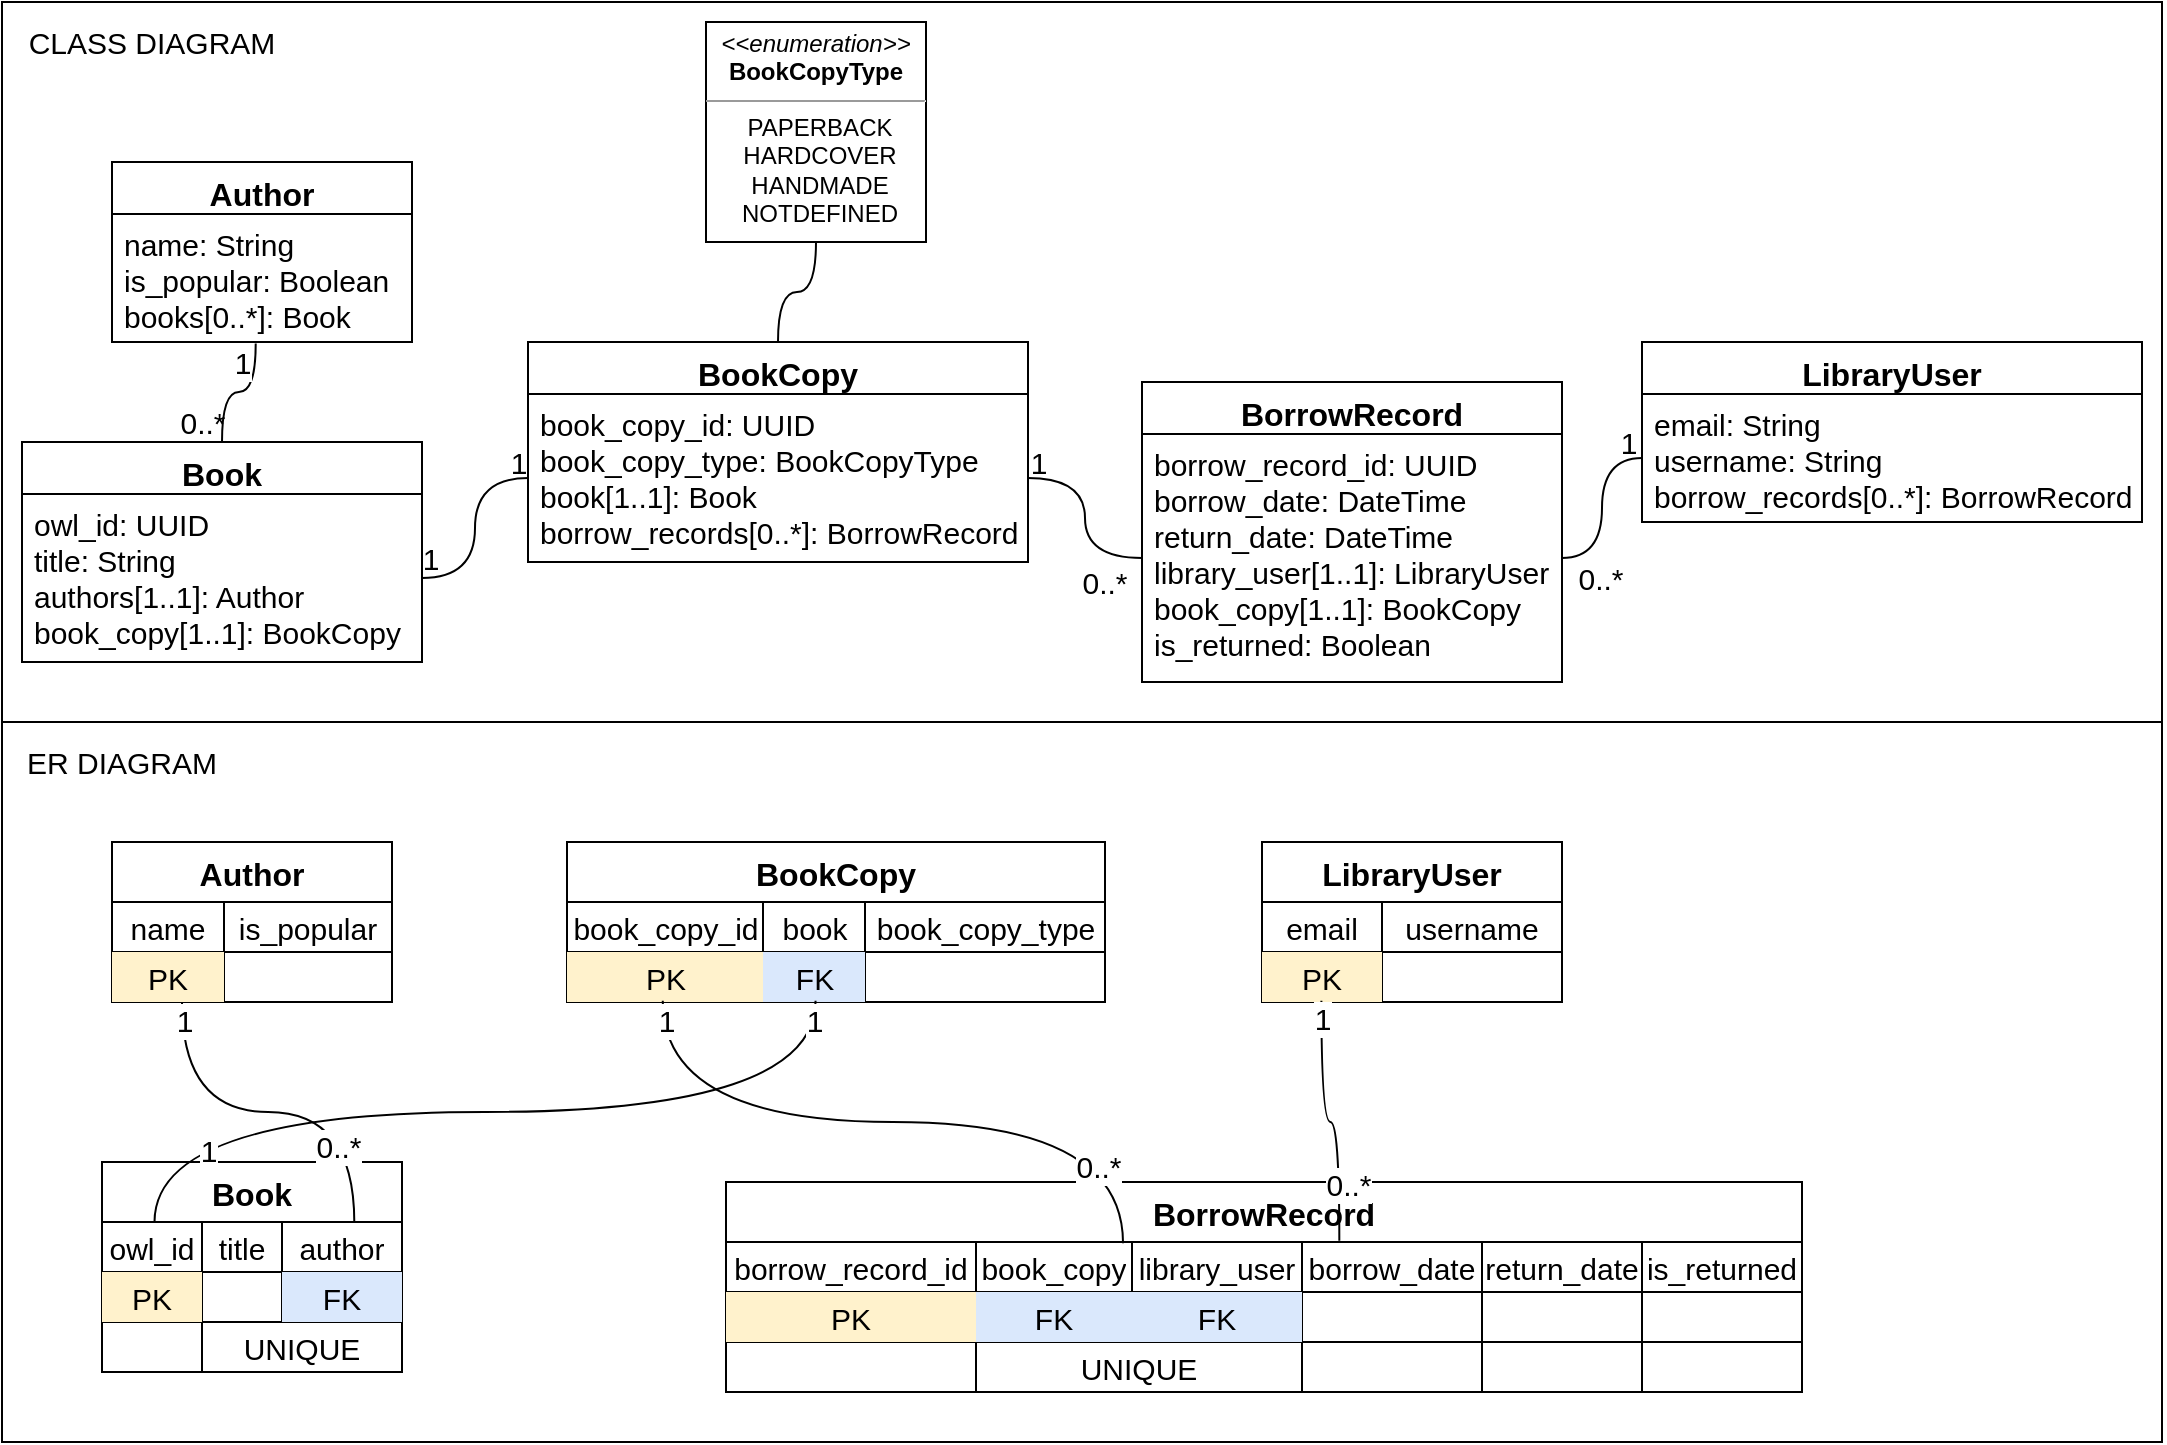 <mxfile version="20.8.5" type="device"><diagram id="zBIR7R4qxC9TFQk_XNGo" name="Page-1"><mxGraphModel dx="880" dy="544" grid="1" gridSize="10" guides="1" tooltips="1" connect="1" arrows="1" fold="1" page="1" pageScale="1" pageWidth="827" pageHeight="1169" background="none" math="0" shadow="0"><root><mxCell id="0"/><mxCell id="1" parent="0"/><mxCell id="doiPU5CwBhZXD-44V-gz-80" value="" style="rounded=0;whiteSpace=wrap;html=1;fontSize=15;fillColor=default;" parent="1" vertex="1"><mxGeometry width="1080" height="720" as="geometry"/></mxCell><mxCell id="doiPU5CwBhZXD-44V-gz-1" value="Book" style="swimlane;fontStyle=1;align=center;verticalAlign=top;childLayout=stackLayout;horizontal=1;startSize=26;horizontalStack=0;resizeParent=1;resizeParentMax=0;resizeLast=0;collapsible=1;marginBottom=0;fontSize=16;" parent="1" vertex="1"><mxGeometry x="10" y="220" width="200" height="110" as="geometry"/></mxCell><mxCell id="doiPU5CwBhZXD-44V-gz-2" value="owl_id: UUID&#10;title: String&#10;authors[1..1]: Author&#10;book_copy[1..1]: BookCopy" style="text;strokeColor=none;fillColor=none;align=left;verticalAlign=top;spacingLeft=4;spacingRight=4;overflow=hidden;rotatable=0;points=[[0,0.5],[1,0.5]];portConstraint=eastwest;fontSize=15;" parent="doiPU5CwBhZXD-44V-gz-1" vertex="1"><mxGeometry y="26" width="200" height="84" as="geometry"/></mxCell><mxCell id="doiPU5CwBhZXD-44V-gz-10" value="&lt;p style=&quot;margin: 4px 0px 0px;&quot;&gt;&lt;i&gt;&amp;lt;&amp;lt;enumeration&amp;gt;&amp;gt;&lt;/i&gt;&lt;br&gt;&lt;b&gt;BookCopyType&lt;/b&gt;&lt;/p&gt;&lt;hr size=&quot;1&quot;&gt;&lt;p style=&quot;margin:0px;margin-left:4px;&quot;&gt;PAPERBACK&lt;/p&gt;&lt;p style=&quot;margin:0px;margin-left:4px;&quot;&gt;HARDCOVER&lt;/p&gt;&lt;p style=&quot;margin:0px;margin-left:4px;&quot;&gt;HANDMADE&lt;/p&gt;&lt;p style=&quot;margin:0px;margin-left:4px;&quot;&gt;NOTDEFINED&lt;/p&gt;" style="verticalAlign=top;align=center;overflow=fill;fontSize=12;fontFamily=Helvetica;html=1;" parent="1" vertex="1"><mxGeometry x="352" y="10" width="110" height="110" as="geometry"/></mxCell><mxCell id="doiPU5CwBhZXD-44V-gz-15" value="BookCopy" style="swimlane;fontStyle=1;align=center;verticalAlign=top;childLayout=stackLayout;horizontal=1;startSize=26;horizontalStack=0;resizeParent=1;resizeParentMax=0;resizeLast=0;collapsible=1;marginBottom=0;fontSize=16;" parent="1" vertex="1"><mxGeometry x="263" y="170" width="250" height="110" as="geometry"/></mxCell><mxCell id="doiPU5CwBhZXD-44V-gz-16" value="book_copy_id: UUID&#10;book_copy_type: BookCopyType&#10;book[1..1]: Book&#10;borrow_records[0..*]: BorrowRecord" style="text;strokeColor=none;fillColor=none;align=left;verticalAlign=top;spacingLeft=4;spacingRight=4;overflow=hidden;rotatable=0;points=[[0,0.5],[1,0.5]];portConstraint=eastwest;fontSize=15;" parent="doiPU5CwBhZXD-44V-gz-15" vertex="1"><mxGeometry y="26" width="250" height="84" as="geometry"/></mxCell><mxCell id="doiPU5CwBhZXD-44V-gz-19" value="LibraryUser" style="swimlane;fontStyle=1;align=center;verticalAlign=top;childLayout=stackLayout;horizontal=1;startSize=26;horizontalStack=0;resizeParent=1;resizeParentMax=0;resizeLast=0;collapsible=1;marginBottom=0;fontSize=16;" parent="1" vertex="1"><mxGeometry x="820" y="170" width="250" height="90" as="geometry"/></mxCell><mxCell id="doiPU5CwBhZXD-44V-gz-20" value="email: String&#10;username: String&#10;borrow_records[0..*]: BorrowRecord" style="text;strokeColor=none;fillColor=none;align=left;verticalAlign=top;spacingLeft=4;spacingRight=4;overflow=hidden;rotatable=0;points=[[0,0.5],[1,0.5]];portConstraint=eastwest;fontSize=15;" parent="doiPU5CwBhZXD-44V-gz-19" vertex="1"><mxGeometry y="26" width="250" height="64" as="geometry"/></mxCell><mxCell id="doiPU5CwBhZXD-44V-gz-23" value="" style="endArrow=none;html=1;rounded=0;fontSize=12;startSize=8;endSize=8;curved=1;entryX=1;entryY=0.5;entryDx=0;entryDy=0;edgeStyle=orthogonalEdgeStyle;" parent="1" source="doiPU5CwBhZXD-44V-gz-16" target="doiPU5CwBhZXD-44V-gz-2" edge="1"><mxGeometry width="50" height="50" relative="1" as="geometry"><mxPoint x="260" y="238" as="sourcePoint"/><mxPoint x="450" y="220" as="targetPoint"/></mxGeometry></mxCell><mxCell id="YhC24HIW370PCXk05Xtl-50" value="1" style="edgeLabel;html=1;align=center;verticalAlign=middle;resizable=0;points=[];fontSize=15;labelBackgroundColor=none;" parent="doiPU5CwBhZXD-44V-gz-23" vertex="1" connectable="0"><mxGeometry x="0.933" relative="1" as="geometry"><mxPoint y="-10" as="offset"/></mxGeometry></mxCell><mxCell id="YhC24HIW370PCXk05Xtl-51" value="1" style="edgeLabel;html=1;align=center;verticalAlign=middle;resizable=0;points=[];fontSize=15;labelBackgroundColor=none;" parent="doiPU5CwBhZXD-44V-gz-23" vertex="1" connectable="0"><mxGeometry x="-0.906" relative="1" as="geometry"><mxPoint y="-8" as="offset"/></mxGeometry></mxCell><mxCell id="doiPU5CwBhZXD-44V-gz-36" value="Book" style="shape=table;startSize=30;container=1;collapsible=0;childLayout=tableLayout;fontStyle=1;align=center;fontSize=16;" parent="1" vertex="1"><mxGeometry x="50" y="580" width="150" height="105" as="geometry"/></mxCell><mxCell id="doiPU5CwBhZXD-44V-gz-37" value="" style="shape=tableRow;horizontal=0;startSize=0;swimlaneHead=0;swimlaneBody=0;top=0;left=0;bottom=0;right=0;collapsible=0;dropTarget=0;fillColor=none;points=[[0,0.5],[1,0.5]];portConstraint=eastwest;fontSize=16;" parent="doiPU5CwBhZXD-44V-gz-36" vertex="1"><mxGeometry y="30" width="150" height="25" as="geometry"/></mxCell><mxCell id="doiPU5CwBhZXD-44V-gz-38" value="owl_id" style="shape=partialRectangle;html=1;whiteSpace=wrap;connectable=0;fillColor=none;top=0;left=0;bottom=0;right=0;overflow=hidden;fontSize=15;" parent="doiPU5CwBhZXD-44V-gz-37" vertex="1"><mxGeometry width="50" height="25" as="geometry"><mxRectangle width="50" height="25" as="alternateBounds"/></mxGeometry></mxCell><mxCell id="doiPU5CwBhZXD-44V-gz-39" value="title" style="shape=partialRectangle;html=1;whiteSpace=wrap;connectable=0;fillColor=none;top=0;left=0;bottom=0;right=0;overflow=hidden;fontSize=15;" parent="doiPU5CwBhZXD-44V-gz-37" vertex="1"><mxGeometry x="50" width="40" height="25" as="geometry"><mxRectangle width="40" height="25" as="alternateBounds"/></mxGeometry></mxCell><mxCell id="doiPU5CwBhZXD-44V-gz-40" value="author" style="shape=partialRectangle;html=1;whiteSpace=wrap;connectable=0;fillColor=none;top=0;left=0;bottom=0;right=0;overflow=hidden;fontSize=15;" parent="doiPU5CwBhZXD-44V-gz-37" vertex="1"><mxGeometry x="90" width="60" height="25" as="geometry"><mxRectangle width="60" height="25" as="alternateBounds"/></mxGeometry></mxCell><mxCell id="doiPU5CwBhZXD-44V-gz-41" value="" style="shape=tableRow;horizontal=0;startSize=0;swimlaneHead=0;swimlaneBody=0;top=0;left=0;bottom=0;right=0;collapsible=0;dropTarget=0;fillColor=none;points=[[0,0.5],[1,0.5]];portConstraint=eastwest;fontSize=16;" parent="doiPU5CwBhZXD-44V-gz-36" vertex="1"><mxGeometry y="55" width="150" height="25" as="geometry"/></mxCell><mxCell id="doiPU5CwBhZXD-44V-gz-42" value="PK" style="shape=partialRectangle;html=1;whiteSpace=wrap;connectable=0;fillColor=#fff2cc;top=0;left=0;bottom=0;right=0;overflow=hidden;fontSize=15;strokeColor=#d6b656;" parent="doiPU5CwBhZXD-44V-gz-41" vertex="1"><mxGeometry width="50" height="25" as="geometry"><mxRectangle width="50" height="25" as="alternateBounds"/></mxGeometry></mxCell><mxCell id="doiPU5CwBhZXD-44V-gz-43" value="" style="shape=partialRectangle;html=1;whiteSpace=wrap;connectable=0;fillColor=none;top=0;left=0;bottom=0;right=0;overflow=hidden;fontSize=15;" parent="doiPU5CwBhZXD-44V-gz-41" vertex="1"><mxGeometry x="50" width="40" height="25" as="geometry"><mxRectangle width="40" height="25" as="alternateBounds"/></mxGeometry></mxCell><mxCell id="doiPU5CwBhZXD-44V-gz-44" value="FK" style="shape=partialRectangle;html=1;whiteSpace=wrap;connectable=0;fillColor=#dae8fc;top=0;left=0;bottom=0;right=0;overflow=hidden;fontSize=15;strokeColor=#6c8ebf;" parent="doiPU5CwBhZXD-44V-gz-41" vertex="1"><mxGeometry x="90" width="60" height="25" as="geometry"><mxRectangle width="60" height="25" as="alternateBounds"/></mxGeometry></mxCell><mxCell id="YhC24HIW370PCXk05Xtl-16" style="shape=tableRow;horizontal=0;startSize=0;swimlaneHead=0;swimlaneBody=0;top=0;left=0;bottom=0;right=0;collapsible=0;dropTarget=0;fillColor=none;points=[[0,0.5],[1,0.5]];portConstraint=eastwest;fontSize=16;" parent="doiPU5CwBhZXD-44V-gz-36" vertex="1"><mxGeometry y="80" width="150" height="25" as="geometry"/></mxCell><mxCell id="YhC24HIW370PCXk05Xtl-17" style="shape=partialRectangle;html=1;whiteSpace=wrap;connectable=0;fillColor=none;top=0;left=0;bottom=0;right=0;overflow=hidden;fontSize=15;strokeColor=default;" parent="YhC24HIW370PCXk05Xtl-16" vertex="1"><mxGeometry width="50" height="25" as="geometry"><mxRectangle width="50" height="25" as="alternateBounds"/></mxGeometry></mxCell><mxCell id="YhC24HIW370PCXk05Xtl-18" value="UNIQUE" style="shape=partialRectangle;html=1;whiteSpace=wrap;connectable=0;fillColor=none;top=0;left=0;bottom=0;right=0;overflow=hidden;fontSize=15;rowspan=1;colspan=2;" parent="YhC24HIW370PCXk05Xtl-16" vertex="1"><mxGeometry x="50" width="100" height="25" as="geometry"><mxRectangle width="40" height="25" as="alternateBounds"/></mxGeometry></mxCell><mxCell id="YhC24HIW370PCXk05Xtl-19" style="shape=partialRectangle;html=1;whiteSpace=wrap;connectable=0;fillColor=none;top=0;left=0;bottom=0;right=0;overflow=hidden;fontSize=15;strokeColor=#6c8ebf;" parent="YhC24HIW370PCXk05Xtl-16" vertex="1" visible="0"><mxGeometry x="90" width="60" height="25" as="geometry"><mxRectangle width="60" height="25" as="alternateBounds"/></mxGeometry></mxCell><mxCell id="doiPU5CwBhZXD-44V-gz-51" value="BookCopy" style="shape=table;startSize=30;container=1;collapsible=0;childLayout=tableLayout;fontStyle=1;align=center;fontSize=16;" parent="1" vertex="1"><mxGeometry x="282.5" y="420" width="269" height="80" as="geometry"/></mxCell><mxCell id="doiPU5CwBhZXD-44V-gz-52" value="" style="shape=tableRow;horizontal=0;startSize=0;swimlaneHead=0;swimlaneBody=0;top=0;left=0;bottom=0;right=0;collapsible=0;dropTarget=0;fillColor=none;points=[[0,0.5],[1,0.5]];portConstraint=eastwest;fontSize=16;" parent="doiPU5CwBhZXD-44V-gz-51" vertex="1"><mxGeometry y="30" width="269" height="25" as="geometry"/></mxCell><mxCell id="doiPU5CwBhZXD-44V-gz-53" value="book_copy_id" style="shape=partialRectangle;html=1;whiteSpace=wrap;connectable=0;fillColor=none;top=0;left=0;bottom=0;right=0;overflow=hidden;fontSize=15;" parent="doiPU5CwBhZXD-44V-gz-52" vertex="1"><mxGeometry width="98" height="25" as="geometry"><mxRectangle width="98" height="25" as="alternateBounds"/></mxGeometry></mxCell><mxCell id="doiPU5CwBhZXD-44V-gz-54" value="book" style="shape=partialRectangle;html=1;whiteSpace=wrap;connectable=0;fillColor=none;top=0;left=0;bottom=0;right=0;overflow=hidden;fontSize=15;" parent="doiPU5CwBhZXD-44V-gz-52" vertex="1"><mxGeometry x="98" width="51" height="25" as="geometry"><mxRectangle width="51" height="25" as="alternateBounds"/></mxGeometry></mxCell><mxCell id="YhC24HIW370PCXk05Xtl-21" value="book_copy_type" style="shape=partialRectangle;html=1;whiteSpace=wrap;connectable=0;fillColor=none;top=0;left=0;bottom=0;right=0;overflow=hidden;fontSize=15;" parent="doiPU5CwBhZXD-44V-gz-52" vertex="1"><mxGeometry x="149" width="120" height="25" as="geometry"><mxRectangle width="120" height="25" as="alternateBounds"/></mxGeometry></mxCell><mxCell id="doiPU5CwBhZXD-44V-gz-57" value="" style="shape=tableRow;horizontal=0;startSize=0;swimlaneHead=0;swimlaneBody=0;top=0;left=0;bottom=0;right=0;collapsible=0;dropTarget=0;fillColor=none;points=[[0,0.5],[1,0.5]];portConstraint=eastwest;fontSize=16;" parent="doiPU5CwBhZXD-44V-gz-51" vertex="1"><mxGeometry y="55" width="269" height="25" as="geometry"/></mxCell><mxCell id="doiPU5CwBhZXD-44V-gz-58" value="PK" style="shape=partialRectangle;html=1;whiteSpace=wrap;connectable=0;fillColor=#fff2cc;top=0;left=0;bottom=0;right=0;overflow=hidden;fontSize=15;strokeColor=#d6b656;" parent="doiPU5CwBhZXD-44V-gz-57" vertex="1"><mxGeometry width="98" height="25" as="geometry"><mxRectangle width="98" height="25" as="alternateBounds"/></mxGeometry></mxCell><mxCell id="doiPU5CwBhZXD-44V-gz-59" value="FK" style="shape=partialRectangle;html=1;whiteSpace=wrap;connectable=0;fillColor=#dae8fc;top=0;left=0;bottom=0;right=0;overflow=hidden;fontSize=15;strokeColor=#6c8ebf;" parent="doiPU5CwBhZXD-44V-gz-57" vertex="1"><mxGeometry x="98" width="51" height="25" as="geometry"><mxRectangle width="51" height="25" as="alternateBounds"/></mxGeometry></mxCell><mxCell id="YhC24HIW370PCXk05Xtl-22" style="shape=partialRectangle;html=1;whiteSpace=wrap;connectable=0;fillColor=none;top=0;left=0;bottom=0;right=0;overflow=hidden;fontSize=15;strokeColor=default;" parent="doiPU5CwBhZXD-44V-gz-57" vertex="1"><mxGeometry x="149" width="120" height="25" as="geometry"><mxRectangle width="120" height="25" as="alternateBounds"/></mxGeometry></mxCell><mxCell id="doiPU5CwBhZXD-44V-gz-62" value="LibraryUser" style="shape=table;startSize=30;container=1;collapsible=0;childLayout=tableLayout;fontStyle=1;align=center;fontSize=16;" parent="1" vertex="1"><mxGeometry x="630" y="420" width="150" height="80" as="geometry"/></mxCell><mxCell id="doiPU5CwBhZXD-44V-gz-63" value="" style="shape=tableRow;horizontal=0;startSize=0;swimlaneHead=0;swimlaneBody=0;top=0;left=0;bottom=0;right=0;collapsible=0;dropTarget=0;fillColor=none;points=[[0,0.5],[1,0.5]];portConstraint=eastwest;fontSize=16;" parent="doiPU5CwBhZXD-44V-gz-62" vertex="1"><mxGeometry y="30" width="150" height="25" as="geometry"/></mxCell><mxCell id="doiPU5CwBhZXD-44V-gz-64" value="email" style="shape=partialRectangle;html=1;whiteSpace=wrap;connectable=0;fillColor=none;top=0;left=0;bottom=0;right=0;overflow=hidden;fontSize=15;" parent="doiPU5CwBhZXD-44V-gz-63" vertex="1"><mxGeometry width="60" height="25" as="geometry"><mxRectangle width="60" height="25" as="alternateBounds"/></mxGeometry></mxCell><mxCell id="doiPU5CwBhZXD-44V-gz-65" value="username" style="shape=partialRectangle;html=1;whiteSpace=wrap;connectable=0;fillColor=none;top=0;left=0;bottom=0;right=0;overflow=hidden;fontSize=15;" parent="doiPU5CwBhZXD-44V-gz-63" vertex="1"><mxGeometry x="60" width="90" height="25" as="geometry"><mxRectangle width="90" height="25" as="alternateBounds"/></mxGeometry></mxCell><mxCell id="doiPU5CwBhZXD-44V-gz-68" value="" style="shape=tableRow;horizontal=0;startSize=0;swimlaneHead=0;swimlaneBody=0;top=0;left=0;bottom=0;right=0;collapsible=0;dropTarget=0;fillColor=none;points=[[0,0.5],[1,0.5]];portConstraint=eastwest;fontSize=16;" parent="doiPU5CwBhZXD-44V-gz-62" vertex="1"><mxGeometry y="55" width="150" height="25" as="geometry"/></mxCell><mxCell id="doiPU5CwBhZXD-44V-gz-69" value="PK" style="shape=partialRectangle;html=1;whiteSpace=wrap;connectable=0;fillColor=#fff2cc;top=0;left=0;bottom=0;right=0;overflow=hidden;fontSize=15;strokeColor=#d6b656;" parent="doiPU5CwBhZXD-44V-gz-68" vertex="1"><mxGeometry width="60" height="25" as="geometry"><mxRectangle width="60" height="25" as="alternateBounds"/></mxGeometry></mxCell><mxCell id="doiPU5CwBhZXD-44V-gz-70" value="" style="shape=partialRectangle;html=1;whiteSpace=wrap;connectable=0;fillColor=none;top=0;left=0;bottom=0;right=0;overflow=hidden;fontSize=15;" parent="doiPU5CwBhZXD-44V-gz-68" vertex="1"><mxGeometry x="60" width="90" height="25" as="geometry"><mxRectangle width="90" height="25" as="alternateBounds"/></mxGeometry></mxCell><mxCell id="doiPU5CwBhZXD-44V-gz-81" value="CLASS DIAGRAM" style="text;html=1;strokeColor=none;fillColor=none;align=center;verticalAlign=middle;whiteSpace=wrap;rounded=0;fontSize=15;" parent="1" vertex="1"><mxGeometry width="150" height="40" as="geometry"/></mxCell><mxCell id="doiPU5CwBhZXD-44V-gz-82" value="ER DIAGRAM" style="text;html=1;strokeColor=none;fillColor=none;align=center;verticalAlign=middle;whiteSpace=wrap;rounded=0;fontSize=15;" parent="1" vertex="1"><mxGeometry y="360" width="120" height="40" as="geometry"/></mxCell><mxCell id="YhC24HIW370PCXk05Xtl-1" value="Author" style="swimlane;fontStyle=1;align=center;verticalAlign=top;childLayout=stackLayout;horizontal=1;startSize=26;horizontalStack=0;resizeParent=1;resizeParentMax=0;resizeLast=0;collapsible=1;marginBottom=0;fontSize=16;" parent="1" vertex="1"><mxGeometry x="55" y="80" width="150" height="90" as="geometry"/></mxCell><mxCell id="YhC24HIW370PCXk05Xtl-2" value="name: String&#10;is_popular: Boolean&#10;books[0..*]: Book" style="text;strokeColor=none;fillColor=none;align=left;verticalAlign=top;spacingLeft=4;spacingRight=4;overflow=hidden;rotatable=0;points=[[0,0.5],[1,0.5]];portConstraint=eastwest;fontSize=15;" parent="YhC24HIW370PCXk05Xtl-1" vertex="1"><mxGeometry y="26" width="150" height="64" as="geometry"/></mxCell><mxCell id="YhC24HIW370PCXk05Xtl-6" value="" style="endArrow=none;html=1;rounded=0;fontSize=15;startSize=8;endSize=8;curved=1;entryX=0.479;entryY=1.012;entryDx=0;entryDy=0;edgeStyle=orthogonalEdgeStyle;exitX=0.5;exitY=0;exitDx=0;exitDy=0;entryPerimeter=0;" parent="1" source="doiPU5CwBhZXD-44V-gz-1" target="YhC24HIW370PCXk05Xtl-2" edge="1"><mxGeometry width="50" height="50" relative="1" as="geometry"><mxPoint x="290" y="200" as="sourcePoint"/><mxPoint x="340" y="150" as="targetPoint"/></mxGeometry></mxCell><mxCell id="YhC24HIW370PCXk05Xtl-48" value="1" style="edgeLabel;html=1;align=center;verticalAlign=middle;resizable=0;points=[];fontSize=15;" parent="YhC24HIW370PCXk05Xtl-6" vertex="1" connectable="0"><mxGeometry x="0.854" relative="1" as="geometry"><mxPoint x="-7" y="4" as="offset"/></mxGeometry></mxCell><mxCell id="YhC24HIW370PCXk05Xtl-49" value="0..*" style="edgeLabel;html=1;align=center;verticalAlign=middle;resizable=0;points=[];fontSize=15;labelBackgroundColor=none;" parent="YhC24HIW370PCXk05Xtl-6" vertex="1" connectable="0"><mxGeometry x="-0.843" relative="1" as="geometry"><mxPoint x="-10" y="-5" as="offset"/></mxGeometry></mxCell><mxCell id="YhC24HIW370PCXk05Xtl-7" value="" style="endArrow=none;html=1;rounded=0;fontSize=15;startSize=8;endSize=8;curved=1;entryX=0.5;entryY=1;entryDx=0;entryDy=0;exitX=0.5;exitY=0;exitDx=0;exitDy=0;edgeStyle=orthogonalEdgeStyle;" parent="1" source="doiPU5CwBhZXD-44V-gz-15" target="doiPU5CwBhZXD-44V-gz-10" edge="1"><mxGeometry width="50" height="50" relative="1" as="geometry"><mxPoint x="540" y="150" as="sourcePoint"/><mxPoint x="590" y="100" as="targetPoint"/></mxGeometry></mxCell><mxCell id="YhC24HIW370PCXk05Xtl-9" value="Author" style="shape=table;startSize=30;container=1;collapsible=0;childLayout=tableLayout;fontStyle=1;align=center;fontSize=16;" parent="1" vertex="1"><mxGeometry x="55" y="420" width="140" height="80" as="geometry"/></mxCell><mxCell id="YhC24HIW370PCXk05Xtl-10" value="" style="shape=tableRow;horizontal=0;startSize=0;swimlaneHead=0;swimlaneBody=0;top=0;left=0;bottom=0;right=0;collapsible=0;dropTarget=0;fillColor=none;points=[[0,0.5],[1,0.5]];portConstraint=eastwest;fontSize=16;" parent="YhC24HIW370PCXk05Xtl-9" vertex="1"><mxGeometry y="30" width="140" height="25" as="geometry"/></mxCell><mxCell id="YhC24HIW370PCXk05Xtl-11" value="name" style="shape=partialRectangle;html=1;whiteSpace=wrap;connectable=0;fillColor=none;top=0;left=0;bottom=0;right=0;overflow=hidden;fontSize=15;" parent="YhC24HIW370PCXk05Xtl-10" vertex="1"><mxGeometry width="56" height="25" as="geometry"><mxRectangle width="56" height="25" as="alternateBounds"/></mxGeometry></mxCell><mxCell id="YhC24HIW370PCXk05Xtl-12" value="is_popular" style="shape=partialRectangle;html=1;whiteSpace=wrap;connectable=0;fillColor=none;top=0;left=0;bottom=0;right=0;overflow=hidden;fontSize=15;" parent="YhC24HIW370PCXk05Xtl-10" vertex="1"><mxGeometry x="56" width="84" height="25" as="geometry"><mxRectangle width="84" height="25" as="alternateBounds"/></mxGeometry></mxCell><mxCell id="YhC24HIW370PCXk05Xtl-13" value="" style="shape=tableRow;horizontal=0;startSize=0;swimlaneHead=0;swimlaneBody=0;top=0;left=0;bottom=0;right=0;collapsible=0;dropTarget=0;fillColor=none;points=[[0,0.5],[1,0.5]];portConstraint=eastwest;fontSize=16;" parent="YhC24HIW370PCXk05Xtl-9" vertex="1"><mxGeometry y="55" width="140" height="25" as="geometry"/></mxCell><mxCell id="YhC24HIW370PCXk05Xtl-14" value="PK" style="shape=partialRectangle;html=1;whiteSpace=wrap;connectable=0;fillColor=#fff2cc;top=0;left=0;bottom=0;right=0;overflow=hidden;fontSize=15;strokeColor=#d6b656;" parent="YhC24HIW370PCXk05Xtl-13" vertex="1"><mxGeometry width="56" height="25" as="geometry"><mxRectangle width="56" height="25" as="alternateBounds"/></mxGeometry></mxCell><mxCell id="YhC24HIW370PCXk05Xtl-15" value="" style="shape=partialRectangle;html=1;whiteSpace=wrap;connectable=0;fillColor=none;top=0;left=0;bottom=0;right=0;overflow=hidden;fontSize=15;" parent="YhC24HIW370PCXk05Xtl-13" vertex="1"><mxGeometry x="56" width="84" height="25" as="geometry"><mxRectangle width="84" height="25" as="alternateBounds"/></mxGeometry></mxCell><mxCell id="YhC24HIW370PCXk05Xtl-25" value="BorrowRecord" style="shape=table;startSize=30;container=1;collapsible=0;childLayout=tableLayout;fontStyle=1;align=center;fontSize=16;" parent="1" vertex="1"><mxGeometry x="362" y="590" width="538" height="105" as="geometry"/></mxCell><mxCell id="YhC24HIW370PCXk05Xtl-26" value="" style="shape=tableRow;horizontal=0;startSize=0;swimlaneHead=0;swimlaneBody=0;top=0;left=0;bottom=0;right=0;collapsible=0;dropTarget=0;fillColor=none;points=[[0,0.5],[1,0.5]];portConstraint=eastwest;fontSize=16;" parent="YhC24HIW370PCXk05Xtl-25" vertex="1"><mxGeometry y="30" width="538" height="25" as="geometry"/></mxCell><mxCell id="YhC24HIW370PCXk05Xtl-27" value="borrow_record_id" style="shape=partialRectangle;html=1;whiteSpace=wrap;connectable=0;fillColor=none;top=0;left=0;bottom=0;right=0;overflow=hidden;fontSize=15;" parent="YhC24HIW370PCXk05Xtl-26" vertex="1"><mxGeometry width="125" height="25" as="geometry"><mxRectangle width="125" height="25" as="alternateBounds"/></mxGeometry></mxCell><mxCell id="YhC24HIW370PCXk05Xtl-28" value="book_copy" style="shape=partialRectangle;html=1;whiteSpace=wrap;connectable=0;fillColor=none;top=0;left=0;bottom=0;right=0;overflow=hidden;fontSize=15;" parent="YhC24HIW370PCXk05Xtl-26" vertex="1"><mxGeometry x="125" width="78" height="25" as="geometry"><mxRectangle width="78" height="25" as="alternateBounds"/></mxGeometry></mxCell><mxCell id="YhC24HIW370PCXk05Xtl-32" value="library_user" style="shape=partialRectangle;html=1;whiteSpace=wrap;connectable=0;fillColor=none;top=0;left=0;bottom=0;right=0;overflow=hidden;fontSize=15;" parent="YhC24HIW370PCXk05Xtl-26" vertex="1"><mxGeometry x="203" width="85" height="25" as="geometry"><mxRectangle width="85" height="25" as="alternateBounds"/></mxGeometry></mxCell><mxCell id="YhC24HIW370PCXk05Xtl-34" value="borrow_date" style="shape=partialRectangle;html=1;whiteSpace=wrap;connectable=0;fillColor=none;top=0;left=0;bottom=0;right=0;overflow=hidden;fontSize=15;" parent="YhC24HIW370PCXk05Xtl-26" vertex="1"><mxGeometry x="288" width="90" height="25" as="geometry"><mxRectangle width="90" height="25" as="alternateBounds"/></mxGeometry></mxCell><mxCell id="YhC24HIW370PCXk05Xtl-36" value="return_date" style="shape=partialRectangle;html=1;whiteSpace=wrap;connectable=0;fillColor=none;top=0;left=0;bottom=0;right=0;overflow=hidden;fontSize=15;" parent="YhC24HIW370PCXk05Xtl-26" vertex="1"><mxGeometry x="378" width="80" height="25" as="geometry"><mxRectangle width="80" height="25" as="alternateBounds"/></mxGeometry></mxCell><mxCell id="W-uBusWBo22fQPgdur2C-1" value="is_returned" style="shape=partialRectangle;html=1;whiteSpace=wrap;connectable=0;fillColor=none;top=0;left=0;bottom=0;right=0;overflow=hidden;fontSize=15;" parent="YhC24HIW370PCXk05Xtl-26" vertex="1"><mxGeometry x="458" width="80" height="25" as="geometry"><mxRectangle width="80" height="25" as="alternateBounds"/></mxGeometry></mxCell><mxCell id="YhC24HIW370PCXk05Xtl-29" value="" style="shape=tableRow;horizontal=0;startSize=0;swimlaneHead=0;swimlaneBody=0;top=0;left=0;bottom=0;right=0;collapsible=0;dropTarget=0;fillColor=none;points=[[0,0.5],[1,0.5]];portConstraint=eastwest;fontSize=16;" parent="YhC24HIW370PCXk05Xtl-25" vertex="1"><mxGeometry y="55" width="538" height="25" as="geometry"/></mxCell><mxCell id="YhC24HIW370PCXk05Xtl-30" value="PK" style="shape=partialRectangle;html=1;whiteSpace=wrap;connectable=0;fillColor=#fff2cc;top=0;left=0;bottom=0;right=0;overflow=hidden;fontSize=15;strokeColor=#d6b656;" parent="YhC24HIW370PCXk05Xtl-29" vertex="1"><mxGeometry width="125" height="25" as="geometry"><mxRectangle width="125" height="25" as="alternateBounds"/></mxGeometry></mxCell><mxCell id="YhC24HIW370PCXk05Xtl-31" value="FK" style="shape=partialRectangle;html=1;whiteSpace=wrap;connectable=0;fillColor=#dae8fc;top=0;left=0;bottom=0;right=0;overflow=hidden;fontSize=15;strokeColor=#6c8ebf;" parent="YhC24HIW370PCXk05Xtl-29" vertex="1"><mxGeometry x="125" width="78" height="25" as="geometry"><mxRectangle width="78" height="25" as="alternateBounds"/></mxGeometry></mxCell><mxCell id="YhC24HIW370PCXk05Xtl-33" value="FK" style="shape=partialRectangle;html=1;whiteSpace=wrap;connectable=0;fillColor=#dae8fc;top=0;left=0;bottom=0;right=0;overflow=hidden;fontSize=15;strokeColor=#6c8ebf;" parent="YhC24HIW370PCXk05Xtl-29" vertex="1"><mxGeometry x="203" width="85" height="25" as="geometry"><mxRectangle width="85" height="25" as="alternateBounds"/></mxGeometry></mxCell><mxCell id="YhC24HIW370PCXk05Xtl-35" style="shape=partialRectangle;html=1;whiteSpace=wrap;connectable=0;fillColor=none;top=0;left=0;bottom=0;right=0;overflow=hidden;fontSize=15;strokeColor=default;" parent="YhC24HIW370PCXk05Xtl-29" vertex="1"><mxGeometry x="288" width="90" height="25" as="geometry"><mxRectangle width="90" height="25" as="alternateBounds"/></mxGeometry></mxCell><mxCell id="YhC24HIW370PCXk05Xtl-37" style="shape=partialRectangle;html=1;whiteSpace=wrap;connectable=0;fillColor=none;top=0;left=0;bottom=0;right=0;overflow=hidden;fontSize=15;strokeColor=default;" parent="YhC24HIW370PCXk05Xtl-29" vertex="1"><mxGeometry x="378" width="80" height="25" as="geometry"><mxRectangle width="80" height="25" as="alternateBounds"/></mxGeometry></mxCell><mxCell id="W-uBusWBo22fQPgdur2C-2" style="shape=partialRectangle;html=1;whiteSpace=wrap;connectable=0;fillColor=none;top=0;left=0;bottom=0;right=0;overflow=hidden;fontSize=15;strokeColor=default;" parent="YhC24HIW370PCXk05Xtl-29" vertex="1"><mxGeometry x="458" width="80" height="25" as="geometry"><mxRectangle width="80" height="25" as="alternateBounds"/></mxGeometry></mxCell><mxCell id="YhC24HIW370PCXk05Xtl-38" style="shape=tableRow;horizontal=0;startSize=0;swimlaneHead=0;swimlaneBody=0;top=0;left=0;bottom=0;right=0;collapsible=0;dropTarget=0;fillColor=none;points=[[0,0.5],[1,0.5]];portConstraint=eastwest;fontSize=16;" parent="YhC24HIW370PCXk05Xtl-25" vertex="1"><mxGeometry y="80" width="538" height="25" as="geometry"/></mxCell><mxCell id="YhC24HIW370PCXk05Xtl-39" style="shape=partialRectangle;html=1;whiteSpace=wrap;connectable=0;fillColor=none;top=0;left=0;bottom=0;right=0;overflow=hidden;fontSize=15;strokeColor=default;" parent="YhC24HIW370PCXk05Xtl-38" vertex="1"><mxGeometry width="125" height="25" as="geometry"><mxRectangle width="125" height="25" as="alternateBounds"/></mxGeometry></mxCell><mxCell id="YhC24HIW370PCXk05Xtl-40" value="UNIQUE" style="shape=partialRectangle;html=1;whiteSpace=wrap;connectable=0;fillColor=none;top=0;left=0;bottom=0;right=0;overflow=hidden;fontSize=15;strokeColor=default;rowspan=1;colspan=2;" parent="YhC24HIW370PCXk05Xtl-38" vertex="1"><mxGeometry x="125" width="163" height="25" as="geometry"><mxRectangle width="78" height="25" as="alternateBounds"/></mxGeometry></mxCell><mxCell id="YhC24HIW370PCXk05Xtl-41" style="shape=partialRectangle;html=1;whiteSpace=wrap;connectable=0;fillColor=none;top=0;left=0;bottom=0;right=0;overflow=hidden;fontSize=15;strokeColor=default;" parent="YhC24HIW370PCXk05Xtl-38" vertex="1" visible="0"><mxGeometry x="203" width="85" height="25" as="geometry"><mxRectangle width="85" height="25" as="alternateBounds"/></mxGeometry></mxCell><mxCell id="YhC24HIW370PCXk05Xtl-42" style="shape=partialRectangle;html=1;whiteSpace=wrap;connectable=0;fillColor=none;top=0;left=0;bottom=0;right=0;overflow=hidden;fontSize=15;strokeColor=default;" parent="YhC24HIW370PCXk05Xtl-38" vertex="1"><mxGeometry x="288" width="90" height="25" as="geometry"><mxRectangle width="90" height="25" as="alternateBounds"/></mxGeometry></mxCell><mxCell id="YhC24HIW370PCXk05Xtl-43" style="shape=partialRectangle;html=1;whiteSpace=wrap;connectable=0;fillColor=none;top=0;left=0;bottom=0;right=0;overflow=hidden;fontSize=15;strokeColor=default;" parent="YhC24HIW370PCXk05Xtl-38" vertex="1"><mxGeometry x="378" width="80" height="25" as="geometry"><mxRectangle width="80" height="25" as="alternateBounds"/></mxGeometry></mxCell><mxCell id="W-uBusWBo22fQPgdur2C-3" style="shape=partialRectangle;html=1;whiteSpace=wrap;connectable=0;fillColor=none;top=0;left=0;bottom=0;right=0;overflow=hidden;fontSize=15;strokeColor=default;" parent="YhC24HIW370PCXk05Xtl-38" vertex="1"><mxGeometry x="458" width="80" height="25" as="geometry"><mxRectangle width="80" height="25" as="alternateBounds"/></mxGeometry></mxCell><mxCell id="YhC24HIW370PCXk05Xtl-44" value="BorrowRecord" style="swimlane;fontStyle=1;align=center;verticalAlign=top;childLayout=stackLayout;horizontal=1;startSize=26;horizontalStack=0;resizeParent=1;resizeParentMax=0;resizeLast=0;collapsible=1;marginBottom=0;fontSize=16;" parent="1" vertex="1"><mxGeometry x="570" y="190" width="210" height="150" as="geometry"/></mxCell><mxCell id="YhC24HIW370PCXk05Xtl-45" value="borrow_record_id: UUID&#10;borrow_date: DateTime&#10;return_date: DateTime&#10;library_user[1..1]: LibraryUser&#10;book_copy[1..1]: BookCopy&#10;is_returned: Boolean" style="text;strokeColor=none;fillColor=none;align=left;verticalAlign=top;spacingLeft=4;spacingRight=4;overflow=hidden;rotatable=0;points=[[0,0.5],[1,0.5]];portConstraint=eastwest;fontSize=15;" parent="YhC24HIW370PCXk05Xtl-44" vertex="1"><mxGeometry y="26" width="210" height="124" as="geometry"/></mxCell><mxCell id="YhC24HIW370PCXk05Xtl-46" value="" style="endArrow=none;html=1;rounded=0;fontSize=15;startSize=8;endSize=8;curved=1;entryX=1;entryY=0.5;entryDx=0;entryDy=0;exitX=0;exitY=0.5;exitDx=0;exitDy=0;edgeStyle=orthogonalEdgeStyle;" parent="1" source="YhC24HIW370PCXk05Xtl-45" target="doiPU5CwBhZXD-44V-gz-16" edge="1"><mxGeometry width="50" height="50" relative="1" as="geometry"><mxPoint x="370" y="440" as="sourcePoint"/><mxPoint x="420" y="390" as="targetPoint"/></mxGeometry></mxCell><mxCell id="YhC24HIW370PCXk05Xtl-52" value="0..*" style="edgeLabel;html=1;align=center;verticalAlign=middle;resizable=0;points=[];fontSize=15;" parent="YhC24HIW370PCXk05Xtl-46" vertex="1" connectable="0"><mxGeometry x="-0.873" y="-1" relative="1" as="geometry"><mxPoint x="-13" y="13" as="offset"/></mxGeometry></mxCell><mxCell id="YhC24HIW370PCXk05Xtl-53" value="1" style="edgeLabel;html=1;align=center;verticalAlign=middle;resizable=0;points=[];fontSize=15;labelBackgroundColor=none;" parent="YhC24HIW370PCXk05Xtl-46" vertex="1" connectable="0"><mxGeometry x="0.894" y="-1" relative="1" as="geometry"><mxPoint y="-7" as="offset"/></mxGeometry></mxCell><mxCell id="YhC24HIW370PCXk05Xtl-47" value="" style="endArrow=none;html=1;rounded=0;fontSize=15;startSize=8;endSize=8;curved=1;entryX=0;entryY=0.5;entryDx=0;entryDy=0;exitX=1;exitY=0.5;exitDx=0;exitDy=0;edgeStyle=orthogonalEdgeStyle;" parent="1" source="YhC24HIW370PCXk05Xtl-45" target="doiPU5CwBhZXD-44V-gz-20" edge="1"><mxGeometry width="50" height="50" relative="1" as="geometry"><mxPoint x="940" y="340" as="sourcePoint"/><mxPoint x="990" y="290" as="targetPoint"/></mxGeometry></mxCell><mxCell id="YhC24HIW370PCXk05Xtl-54" value="0..*" style="edgeLabel;html=1;align=center;verticalAlign=middle;resizable=0;points=[];fontSize=15;" parent="YhC24HIW370PCXk05Xtl-47" vertex="1" connectable="0"><mxGeometry x="-0.867" relative="1" as="geometry"><mxPoint x="13" y="10" as="offset"/></mxGeometry></mxCell><mxCell id="YhC24HIW370PCXk05Xtl-55" value="1" style="edgeLabel;html=1;align=center;verticalAlign=middle;resizable=0;points=[];fontSize=15;labelBackgroundColor=none;" parent="YhC24HIW370PCXk05Xtl-47" vertex="1" connectable="0"><mxGeometry x="0.847" relative="1" as="geometry"><mxPoint y="-8" as="offset"/></mxGeometry></mxCell><mxCell id="YhC24HIW370PCXk05Xtl-58" value="" style="endArrow=none;html=1;rounded=0;fontSize=15;startSize=8;endSize=8;curved=1;entryX=0.25;entryY=1;entryDx=0;entryDy=0;edgeStyle=orthogonalEdgeStyle;exitX=0.841;exitY=0;exitDx=0;exitDy=0;exitPerimeter=0;" parent="1" source="doiPU5CwBhZXD-44V-gz-37" target="YhC24HIW370PCXk05Xtl-9" edge="1"><mxGeometry width="50" height="50" relative="1" as="geometry"><mxPoint x="170" y="630" as="sourcePoint"/><mxPoint x="330" y="560" as="targetPoint"/></mxGeometry></mxCell><mxCell id="YhC24HIW370PCXk05Xtl-69" value="0..*" style="edgeLabel;html=1;align=center;verticalAlign=middle;resizable=0;points=[];fontSize=15;" parent="YhC24HIW370PCXk05Xtl-58" vertex="1" connectable="0"><mxGeometry x="-0.609" y="8" relative="1" as="geometry"><mxPoint as="offset"/></mxGeometry></mxCell><mxCell id="YhC24HIW370PCXk05Xtl-70" value="1" style="edgeLabel;html=1;align=center;verticalAlign=middle;resizable=0;points=[];fontSize=15;" parent="YhC24HIW370PCXk05Xtl-58" vertex="1" connectable="0"><mxGeometry x="0.905" y="-1" relative="1" as="geometry"><mxPoint as="offset"/></mxGeometry></mxCell><mxCell id="YhC24HIW370PCXk05Xtl-59" value="" style="endArrow=none;html=1;rounded=0;fontSize=15;startSize=8;endSize=8;curved=1;entryX=0.462;entryY=0.976;entryDx=0;entryDy=0;entryPerimeter=0;edgeStyle=orthogonalEdgeStyle;exitX=0.175;exitY=0;exitDx=0;exitDy=0;exitPerimeter=0;" parent="1" source="doiPU5CwBhZXD-44V-gz-37" target="doiPU5CwBhZXD-44V-gz-57" edge="1"><mxGeometry width="50" height="50" relative="1" as="geometry"><mxPoint x="260" y="610" as="sourcePoint"/><mxPoint x="310" y="560" as="targetPoint"/></mxGeometry></mxCell><mxCell id="YhC24HIW370PCXk05Xtl-67" value="1" style="edgeLabel;html=1;align=center;verticalAlign=middle;resizable=0;points=[];fontSize=15;" parent="YhC24HIW370PCXk05Xtl-59" vertex="1" connectable="0"><mxGeometry x="0.958" y="1" relative="1" as="geometry"><mxPoint as="offset"/></mxGeometry></mxCell><mxCell id="YhC24HIW370PCXk05Xtl-68" value="1" style="edgeLabel;html=1;align=center;verticalAlign=middle;resizable=0;points=[];fontSize=15;" parent="YhC24HIW370PCXk05Xtl-59" vertex="1" connectable="0"><mxGeometry x="-0.63" y="-19" relative="1" as="geometry"><mxPoint as="offset"/></mxGeometry></mxCell><mxCell id="YhC24HIW370PCXk05Xtl-61" value="" style="endArrow=none;html=1;rounded=0;fontSize=15;startSize=8;endSize=8;curved=1;edgeStyle=orthogonalEdgeStyle;entryX=0.178;entryY=0.976;entryDx=0;entryDy=0;entryPerimeter=0;exitX=0.369;exitY=0.024;exitDx=0;exitDy=0;exitPerimeter=0;" parent="1" source="YhC24HIW370PCXk05Xtl-26" target="doiPU5CwBhZXD-44V-gz-57" edge="1"><mxGeometry width="50" height="50" relative="1" as="geometry"><mxPoint x="270" y="640" as="sourcePoint"/><mxPoint x="320" y="590" as="targetPoint"/></mxGeometry></mxCell><mxCell id="YhC24HIW370PCXk05Xtl-65" value="0..*" style="edgeLabel;html=1;align=center;verticalAlign=middle;resizable=0;points=[];fontSize=15;" parent="YhC24HIW370PCXk05Xtl-61" vertex="1" connectable="0"><mxGeometry x="-0.779" y="13" relative="1" as="geometry"><mxPoint as="offset"/></mxGeometry></mxCell><mxCell id="YhC24HIW370PCXk05Xtl-66" value="1" style="edgeLabel;html=1;align=center;verticalAlign=middle;resizable=0;points=[];fontSize=15;" parent="YhC24HIW370PCXk05Xtl-61" vertex="1" connectable="0"><mxGeometry x="0.946" y="-1" relative="1" as="geometry"><mxPoint as="offset"/></mxGeometry></mxCell><mxCell id="YhC24HIW370PCXk05Xtl-62" value="" style="endArrow=none;html=1;rounded=0;fontSize=15;startSize=8;endSize=8;curved=1;edgeStyle=orthogonalEdgeStyle;entryX=0.198;entryY=0.976;entryDx=0;entryDy=0;entryPerimeter=0;exitX=0.57;exitY=-0.024;exitDx=0;exitDy=0;exitPerimeter=0;" parent="1" source="YhC24HIW370PCXk05Xtl-26" target="doiPU5CwBhZXD-44V-gz-68" edge="1"><mxGeometry width="50" height="50" relative="1" as="geometry"><mxPoint x="620" y="570" as="sourcePoint"/><mxPoint x="670" y="520" as="targetPoint"/></mxGeometry></mxCell><mxCell id="YhC24HIW370PCXk05Xtl-63" value="1" style="edgeLabel;html=1;align=center;verticalAlign=middle;resizable=0;points=[];fontSize=15;" parent="YhC24HIW370PCXk05Xtl-62" vertex="1" connectable="0"><mxGeometry x="0.877" relative="1" as="geometry"><mxPoint as="offset"/></mxGeometry></mxCell><mxCell id="YhC24HIW370PCXk05Xtl-64" value="0..*" style="edgeLabel;html=1;align=center;verticalAlign=middle;resizable=0;points=[];fontSize=15;" parent="YhC24HIW370PCXk05Xtl-62" vertex="1" connectable="0"><mxGeometry x="-0.561" y="-3" relative="1" as="geometry"><mxPoint x="1" as="offset"/></mxGeometry></mxCell><mxCell id="wLFGG5ZaOdgxTzhclWxX-1" value="" style="endArrow=none;html=1;rounded=0;fontSize=12;startSize=8;endSize=8;curved=1;exitX=0;exitY=0.5;exitDx=0;exitDy=0;entryX=1;entryY=0.5;entryDx=0;entryDy=0;" parent="1" source="doiPU5CwBhZXD-44V-gz-80" target="doiPU5CwBhZXD-44V-gz-80" edge="1"><mxGeometry width="50" height="50" relative="1" as="geometry"><mxPoint x="300" y="440" as="sourcePoint"/><mxPoint x="350" y="390" as="targetPoint"/></mxGeometry></mxCell></root></mxGraphModel></diagram></mxfile>
